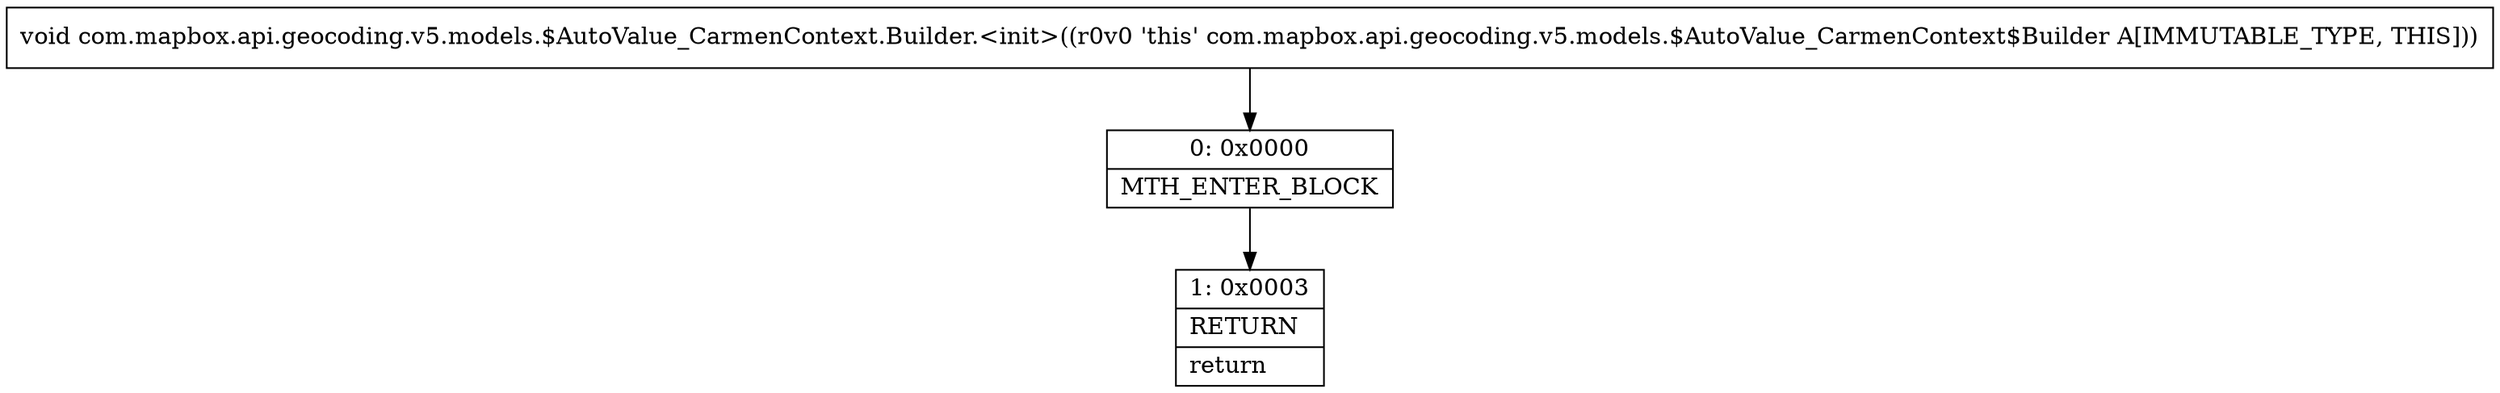 digraph "CFG forcom.mapbox.api.geocoding.v5.models.$AutoValue_CarmenContext.Builder.\<init\>()V" {
Node_0 [shape=record,label="{0\:\ 0x0000|MTH_ENTER_BLOCK\l}"];
Node_1 [shape=record,label="{1\:\ 0x0003|RETURN\l|return\l}"];
MethodNode[shape=record,label="{void com.mapbox.api.geocoding.v5.models.$AutoValue_CarmenContext.Builder.\<init\>((r0v0 'this' com.mapbox.api.geocoding.v5.models.$AutoValue_CarmenContext$Builder A[IMMUTABLE_TYPE, THIS])) }"];
MethodNode -> Node_0;
Node_0 -> Node_1;
}

